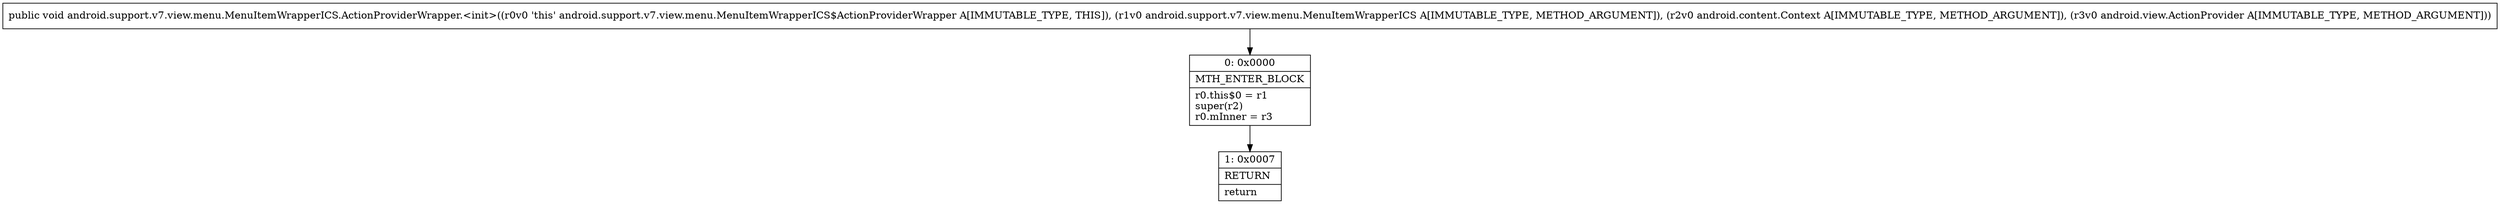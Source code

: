 digraph "CFG forandroid.support.v7.view.menu.MenuItemWrapperICS.ActionProviderWrapper.\<init\>(Landroid\/support\/v7\/view\/menu\/MenuItemWrapperICS;Landroid\/content\/Context;Landroid\/view\/ActionProvider;)V" {
Node_0 [shape=record,label="{0\:\ 0x0000|MTH_ENTER_BLOCK\l|r0.this$0 = r1\lsuper(r2)\lr0.mInner = r3\l}"];
Node_1 [shape=record,label="{1\:\ 0x0007|RETURN\l|return\l}"];
MethodNode[shape=record,label="{public void android.support.v7.view.menu.MenuItemWrapperICS.ActionProviderWrapper.\<init\>((r0v0 'this' android.support.v7.view.menu.MenuItemWrapperICS$ActionProviderWrapper A[IMMUTABLE_TYPE, THIS]), (r1v0 android.support.v7.view.menu.MenuItemWrapperICS A[IMMUTABLE_TYPE, METHOD_ARGUMENT]), (r2v0 android.content.Context A[IMMUTABLE_TYPE, METHOD_ARGUMENT]), (r3v0 android.view.ActionProvider A[IMMUTABLE_TYPE, METHOD_ARGUMENT])) }"];
MethodNode -> Node_0;
Node_0 -> Node_1;
}

